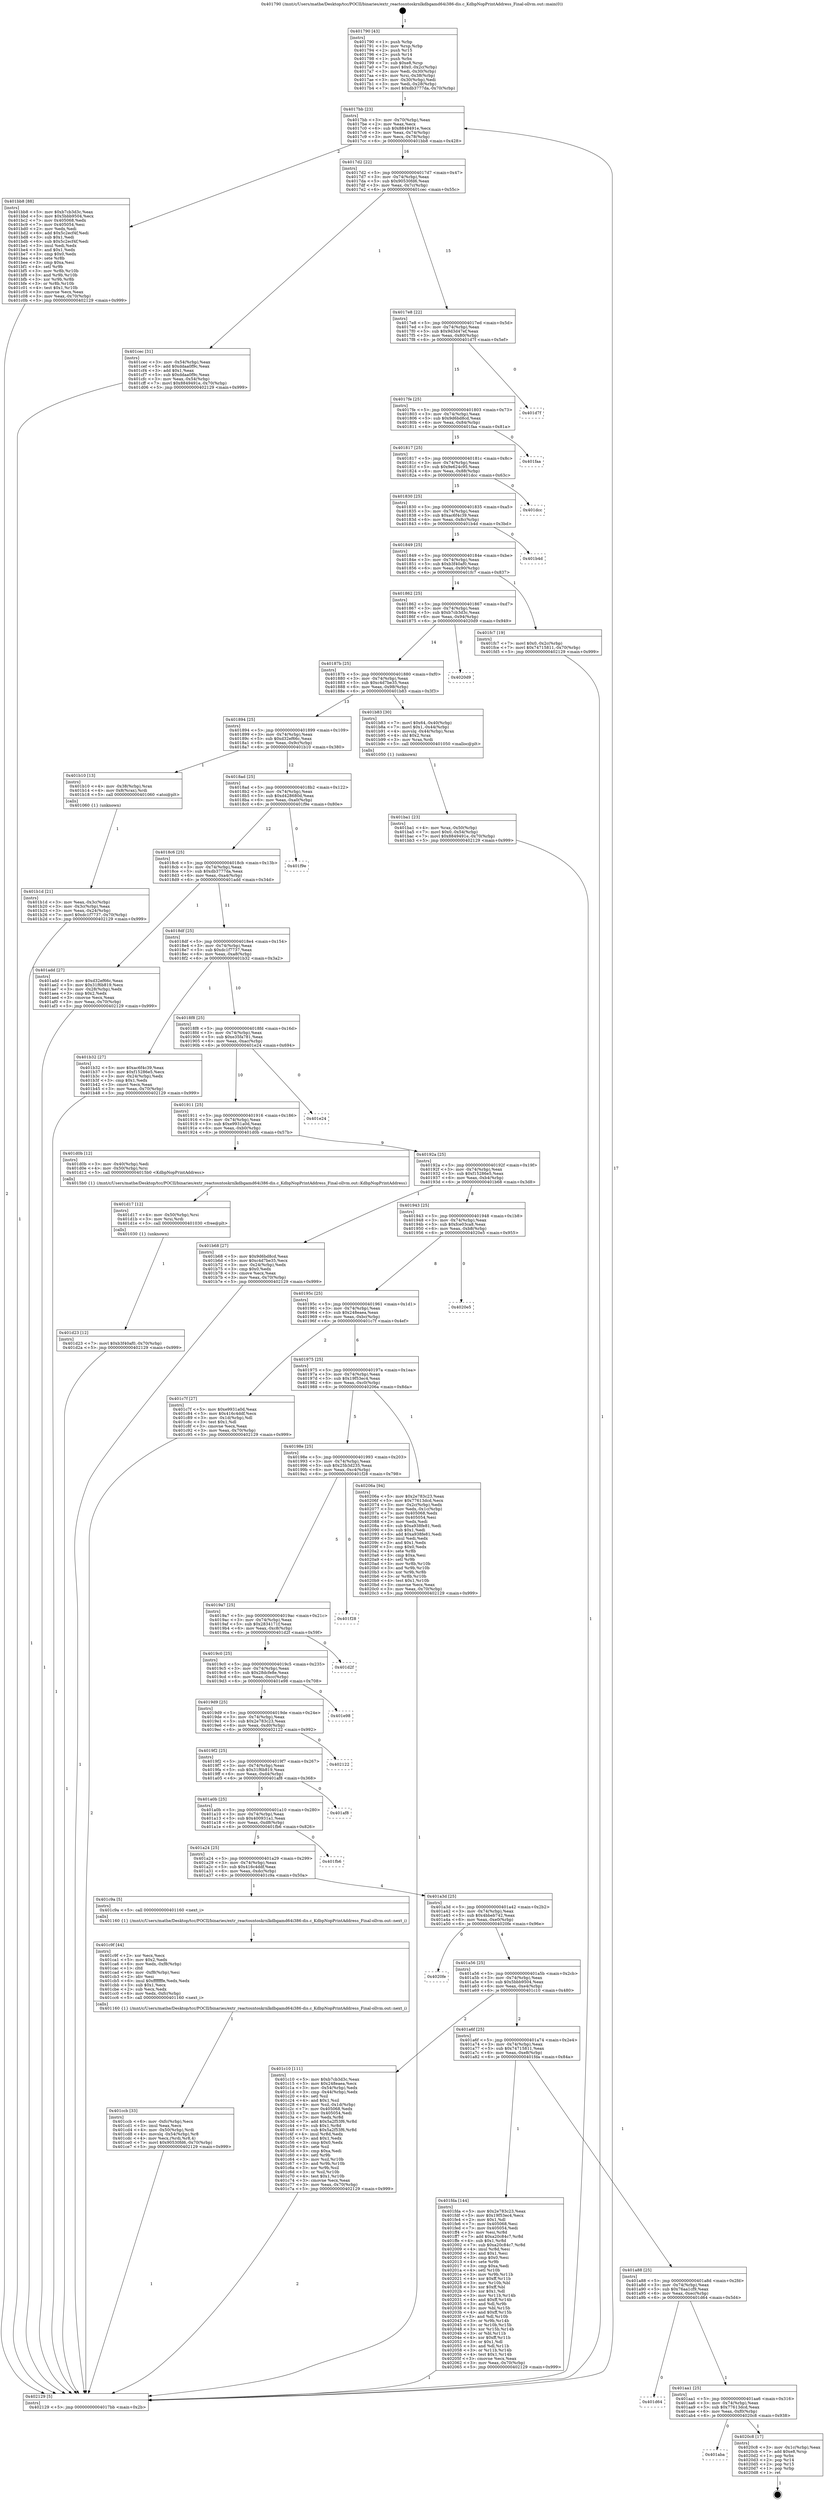 digraph "0x401790" {
  label = "0x401790 (/mnt/c/Users/mathe/Desktop/tcc/POCII/binaries/extr_reactosntoskrnlkdbgamd64i386-dis.c_KdbpNopPrintAddress_Final-ollvm.out::main(0))"
  labelloc = "t"
  node[shape=record]

  Entry [label="",width=0.3,height=0.3,shape=circle,fillcolor=black,style=filled]
  "0x4017bb" [label="{
     0x4017bb [23]\l
     | [instrs]\l
     &nbsp;&nbsp;0x4017bb \<+3\>: mov -0x70(%rbp),%eax\l
     &nbsp;&nbsp;0x4017be \<+2\>: mov %eax,%ecx\l
     &nbsp;&nbsp;0x4017c0 \<+6\>: sub $0x8849491e,%ecx\l
     &nbsp;&nbsp;0x4017c6 \<+3\>: mov %eax,-0x74(%rbp)\l
     &nbsp;&nbsp;0x4017c9 \<+3\>: mov %ecx,-0x78(%rbp)\l
     &nbsp;&nbsp;0x4017cc \<+6\>: je 0000000000401bb8 \<main+0x428\>\l
  }"]
  "0x401bb8" [label="{
     0x401bb8 [88]\l
     | [instrs]\l
     &nbsp;&nbsp;0x401bb8 \<+5\>: mov $0xb7cb3d3c,%eax\l
     &nbsp;&nbsp;0x401bbd \<+5\>: mov $0x5bbb9504,%ecx\l
     &nbsp;&nbsp;0x401bc2 \<+7\>: mov 0x405068,%edx\l
     &nbsp;&nbsp;0x401bc9 \<+7\>: mov 0x405054,%esi\l
     &nbsp;&nbsp;0x401bd0 \<+2\>: mov %edx,%edi\l
     &nbsp;&nbsp;0x401bd2 \<+6\>: add $0x5c2ecf4f,%edi\l
     &nbsp;&nbsp;0x401bd8 \<+3\>: sub $0x1,%edi\l
     &nbsp;&nbsp;0x401bdb \<+6\>: sub $0x5c2ecf4f,%edi\l
     &nbsp;&nbsp;0x401be1 \<+3\>: imul %edi,%edx\l
     &nbsp;&nbsp;0x401be4 \<+3\>: and $0x1,%edx\l
     &nbsp;&nbsp;0x401be7 \<+3\>: cmp $0x0,%edx\l
     &nbsp;&nbsp;0x401bea \<+4\>: sete %r8b\l
     &nbsp;&nbsp;0x401bee \<+3\>: cmp $0xa,%esi\l
     &nbsp;&nbsp;0x401bf1 \<+4\>: setl %r9b\l
     &nbsp;&nbsp;0x401bf5 \<+3\>: mov %r8b,%r10b\l
     &nbsp;&nbsp;0x401bf8 \<+3\>: and %r9b,%r10b\l
     &nbsp;&nbsp;0x401bfb \<+3\>: xor %r9b,%r8b\l
     &nbsp;&nbsp;0x401bfe \<+3\>: or %r8b,%r10b\l
     &nbsp;&nbsp;0x401c01 \<+4\>: test $0x1,%r10b\l
     &nbsp;&nbsp;0x401c05 \<+3\>: cmovne %ecx,%eax\l
     &nbsp;&nbsp;0x401c08 \<+3\>: mov %eax,-0x70(%rbp)\l
     &nbsp;&nbsp;0x401c0b \<+5\>: jmp 0000000000402129 \<main+0x999\>\l
  }"]
  "0x4017d2" [label="{
     0x4017d2 [22]\l
     | [instrs]\l
     &nbsp;&nbsp;0x4017d2 \<+5\>: jmp 00000000004017d7 \<main+0x47\>\l
     &nbsp;&nbsp;0x4017d7 \<+3\>: mov -0x74(%rbp),%eax\l
     &nbsp;&nbsp;0x4017da \<+5\>: sub $0x90530fd6,%eax\l
     &nbsp;&nbsp;0x4017df \<+3\>: mov %eax,-0x7c(%rbp)\l
     &nbsp;&nbsp;0x4017e2 \<+6\>: je 0000000000401cec \<main+0x55c\>\l
  }"]
  Exit [label="",width=0.3,height=0.3,shape=circle,fillcolor=black,style=filled,peripheries=2]
  "0x401cec" [label="{
     0x401cec [31]\l
     | [instrs]\l
     &nbsp;&nbsp;0x401cec \<+3\>: mov -0x54(%rbp),%eax\l
     &nbsp;&nbsp;0x401cef \<+5\>: add $0xddaa0f9c,%eax\l
     &nbsp;&nbsp;0x401cf4 \<+3\>: add $0x1,%eax\l
     &nbsp;&nbsp;0x401cf7 \<+5\>: sub $0xddaa0f9c,%eax\l
     &nbsp;&nbsp;0x401cfc \<+3\>: mov %eax,-0x54(%rbp)\l
     &nbsp;&nbsp;0x401cff \<+7\>: movl $0x8849491e,-0x70(%rbp)\l
     &nbsp;&nbsp;0x401d06 \<+5\>: jmp 0000000000402129 \<main+0x999\>\l
  }"]
  "0x4017e8" [label="{
     0x4017e8 [22]\l
     | [instrs]\l
     &nbsp;&nbsp;0x4017e8 \<+5\>: jmp 00000000004017ed \<main+0x5d\>\l
     &nbsp;&nbsp;0x4017ed \<+3\>: mov -0x74(%rbp),%eax\l
     &nbsp;&nbsp;0x4017f0 \<+5\>: sub $0x9d3d47ef,%eax\l
     &nbsp;&nbsp;0x4017f5 \<+3\>: mov %eax,-0x80(%rbp)\l
     &nbsp;&nbsp;0x4017f8 \<+6\>: je 0000000000401d7f \<main+0x5ef\>\l
  }"]
  "0x401aba" [label="{
     0x401aba\l
  }", style=dashed]
  "0x401d7f" [label="{
     0x401d7f\l
  }", style=dashed]
  "0x4017fe" [label="{
     0x4017fe [25]\l
     | [instrs]\l
     &nbsp;&nbsp;0x4017fe \<+5\>: jmp 0000000000401803 \<main+0x73\>\l
     &nbsp;&nbsp;0x401803 \<+3\>: mov -0x74(%rbp),%eax\l
     &nbsp;&nbsp;0x401806 \<+5\>: sub $0x9d6bd8cd,%eax\l
     &nbsp;&nbsp;0x40180b \<+6\>: mov %eax,-0x84(%rbp)\l
     &nbsp;&nbsp;0x401811 \<+6\>: je 0000000000401faa \<main+0x81a\>\l
  }"]
  "0x4020c8" [label="{
     0x4020c8 [17]\l
     | [instrs]\l
     &nbsp;&nbsp;0x4020c8 \<+3\>: mov -0x1c(%rbp),%eax\l
     &nbsp;&nbsp;0x4020cb \<+7\>: add $0xe8,%rsp\l
     &nbsp;&nbsp;0x4020d2 \<+1\>: pop %rbx\l
     &nbsp;&nbsp;0x4020d3 \<+2\>: pop %r14\l
     &nbsp;&nbsp;0x4020d5 \<+2\>: pop %r15\l
     &nbsp;&nbsp;0x4020d7 \<+1\>: pop %rbp\l
     &nbsp;&nbsp;0x4020d8 \<+1\>: ret\l
  }"]
  "0x401faa" [label="{
     0x401faa\l
  }", style=dashed]
  "0x401817" [label="{
     0x401817 [25]\l
     | [instrs]\l
     &nbsp;&nbsp;0x401817 \<+5\>: jmp 000000000040181c \<main+0x8c\>\l
     &nbsp;&nbsp;0x40181c \<+3\>: mov -0x74(%rbp),%eax\l
     &nbsp;&nbsp;0x40181f \<+5\>: sub $0x9e624c95,%eax\l
     &nbsp;&nbsp;0x401824 \<+6\>: mov %eax,-0x88(%rbp)\l
     &nbsp;&nbsp;0x40182a \<+6\>: je 0000000000401dcc \<main+0x63c\>\l
  }"]
  "0x401aa1" [label="{
     0x401aa1 [25]\l
     | [instrs]\l
     &nbsp;&nbsp;0x401aa1 \<+5\>: jmp 0000000000401aa6 \<main+0x316\>\l
     &nbsp;&nbsp;0x401aa6 \<+3\>: mov -0x74(%rbp),%eax\l
     &nbsp;&nbsp;0x401aa9 \<+5\>: sub $0x77613dcd,%eax\l
     &nbsp;&nbsp;0x401aae \<+6\>: mov %eax,-0xf0(%rbp)\l
     &nbsp;&nbsp;0x401ab4 \<+6\>: je 00000000004020c8 \<main+0x938\>\l
  }"]
  "0x401dcc" [label="{
     0x401dcc\l
  }", style=dashed]
  "0x401830" [label="{
     0x401830 [25]\l
     | [instrs]\l
     &nbsp;&nbsp;0x401830 \<+5\>: jmp 0000000000401835 \<main+0xa5\>\l
     &nbsp;&nbsp;0x401835 \<+3\>: mov -0x74(%rbp),%eax\l
     &nbsp;&nbsp;0x401838 \<+5\>: sub $0xac6f4c39,%eax\l
     &nbsp;&nbsp;0x40183d \<+6\>: mov %eax,-0x8c(%rbp)\l
     &nbsp;&nbsp;0x401843 \<+6\>: je 0000000000401b4d \<main+0x3bd\>\l
  }"]
  "0x401d64" [label="{
     0x401d64\l
  }", style=dashed]
  "0x401b4d" [label="{
     0x401b4d\l
  }", style=dashed]
  "0x401849" [label="{
     0x401849 [25]\l
     | [instrs]\l
     &nbsp;&nbsp;0x401849 \<+5\>: jmp 000000000040184e \<main+0xbe\>\l
     &nbsp;&nbsp;0x40184e \<+3\>: mov -0x74(%rbp),%eax\l
     &nbsp;&nbsp;0x401851 \<+5\>: sub $0xb3f40af0,%eax\l
     &nbsp;&nbsp;0x401856 \<+6\>: mov %eax,-0x90(%rbp)\l
     &nbsp;&nbsp;0x40185c \<+6\>: je 0000000000401fc7 \<main+0x837\>\l
  }"]
  "0x401a88" [label="{
     0x401a88 [25]\l
     | [instrs]\l
     &nbsp;&nbsp;0x401a88 \<+5\>: jmp 0000000000401a8d \<main+0x2fd\>\l
     &nbsp;&nbsp;0x401a8d \<+3\>: mov -0x74(%rbp),%eax\l
     &nbsp;&nbsp;0x401a90 \<+5\>: sub $0x76aa1cf9,%eax\l
     &nbsp;&nbsp;0x401a95 \<+6\>: mov %eax,-0xec(%rbp)\l
     &nbsp;&nbsp;0x401a9b \<+6\>: je 0000000000401d64 \<main+0x5d4\>\l
  }"]
  "0x401fc7" [label="{
     0x401fc7 [19]\l
     | [instrs]\l
     &nbsp;&nbsp;0x401fc7 \<+7\>: movl $0x0,-0x2c(%rbp)\l
     &nbsp;&nbsp;0x401fce \<+7\>: movl $0x74715811,-0x70(%rbp)\l
     &nbsp;&nbsp;0x401fd5 \<+5\>: jmp 0000000000402129 \<main+0x999\>\l
  }"]
  "0x401862" [label="{
     0x401862 [25]\l
     | [instrs]\l
     &nbsp;&nbsp;0x401862 \<+5\>: jmp 0000000000401867 \<main+0xd7\>\l
     &nbsp;&nbsp;0x401867 \<+3\>: mov -0x74(%rbp),%eax\l
     &nbsp;&nbsp;0x40186a \<+5\>: sub $0xb7cb3d3c,%eax\l
     &nbsp;&nbsp;0x40186f \<+6\>: mov %eax,-0x94(%rbp)\l
     &nbsp;&nbsp;0x401875 \<+6\>: je 00000000004020d9 \<main+0x949\>\l
  }"]
  "0x401fda" [label="{
     0x401fda [144]\l
     | [instrs]\l
     &nbsp;&nbsp;0x401fda \<+5\>: mov $0x2e783c23,%eax\l
     &nbsp;&nbsp;0x401fdf \<+5\>: mov $0x19f53ec4,%ecx\l
     &nbsp;&nbsp;0x401fe4 \<+2\>: mov $0x1,%dl\l
     &nbsp;&nbsp;0x401fe6 \<+7\>: mov 0x405068,%esi\l
     &nbsp;&nbsp;0x401fed \<+7\>: mov 0x405054,%edi\l
     &nbsp;&nbsp;0x401ff4 \<+3\>: mov %esi,%r8d\l
     &nbsp;&nbsp;0x401ff7 \<+7\>: add $0xa20c84c7,%r8d\l
     &nbsp;&nbsp;0x401ffe \<+4\>: sub $0x1,%r8d\l
     &nbsp;&nbsp;0x402002 \<+7\>: sub $0xa20c84c7,%r8d\l
     &nbsp;&nbsp;0x402009 \<+4\>: imul %r8d,%esi\l
     &nbsp;&nbsp;0x40200d \<+3\>: and $0x1,%esi\l
     &nbsp;&nbsp;0x402010 \<+3\>: cmp $0x0,%esi\l
     &nbsp;&nbsp;0x402013 \<+4\>: sete %r9b\l
     &nbsp;&nbsp;0x402017 \<+3\>: cmp $0xa,%edi\l
     &nbsp;&nbsp;0x40201a \<+4\>: setl %r10b\l
     &nbsp;&nbsp;0x40201e \<+3\>: mov %r9b,%r11b\l
     &nbsp;&nbsp;0x402021 \<+4\>: xor $0xff,%r11b\l
     &nbsp;&nbsp;0x402025 \<+3\>: mov %r10b,%bl\l
     &nbsp;&nbsp;0x402028 \<+3\>: xor $0xff,%bl\l
     &nbsp;&nbsp;0x40202b \<+3\>: xor $0x1,%dl\l
     &nbsp;&nbsp;0x40202e \<+3\>: mov %r11b,%r14b\l
     &nbsp;&nbsp;0x402031 \<+4\>: and $0xff,%r14b\l
     &nbsp;&nbsp;0x402035 \<+3\>: and %dl,%r9b\l
     &nbsp;&nbsp;0x402038 \<+3\>: mov %bl,%r15b\l
     &nbsp;&nbsp;0x40203b \<+4\>: and $0xff,%r15b\l
     &nbsp;&nbsp;0x40203f \<+3\>: and %dl,%r10b\l
     &nbsp;&nbsp;0x402042 \<+3\>: or %r9b,%r14b\l
     &nbsp;&nbsp;0x402045 \<+3\>: or %r10b,%r15b\l
     &nbsp;&nbsp;0x402048 \<+3\>: xor %r15b,%r14b\l
     &nbsp;&nbsp;0x40204b \<+3\>: or %bl,%r11b\l
     &nbsp;&nbsp;0x40204e \<+4\>: xor $0xff,%r11b\l
     &nbsp;&nbsp;0x402052 \<+3\>: or $0x1,%dl\l
     &nbsp;&nbsp;0x402055 \<+3\>: and %dl,%r11b\l
     &nbsp;&nbsp;0x402058 \<+3\>: or %r11b,%r14b\l
     &nbsp;&nbsp;0x40205b \<+4\>: test $0x1,%r14b\l
     &nbsp;&nbsp;0x40205f \<+3\>: cmovne %ecx,%eax\l
     &nbsp;&nbsp;0x402062 \<+3\>: mov %eax,-0x70(%rbp)\l
     &nbsp;&nbsp;0x402065 \<+5\>: jmp 0000000000402129 \<main+0x999\>\l
  }"]
  "0x4020d9" [label="{
     0x4020d9\l
  }", style=dashed]
  "0x40187b" [label="{
     0x40187b [25]\l
     | [instrs]\l
     &nbsp;&nbsp;0x40187b \<+5\>: jmp 0000000000401880 \<main+0xf0\>\l
     &nbsp;&nbsp;0x401880 \<+3\>: mov -0x74(%rbp),%eax\l
     &nbsp;&nbsp;0x401883 \<+5\>: sub $0xc4d7be35,%eax\l
     &nbsp;&nbsp;0x401888 \<+6\>: mov %eax,-0x98(%rbp)\l
     &nbsp;&nbsp;0x40188e \<+6\>: je 0000000000401b83 \<main+0x3f3\>\l
  }"]
  "0x401d23" [label="{
     0x401d23 [12]\l
     | [instrs]\l
     &nbsp;&nbsp;0x401d23 \<+7\>: movl $0xb3f40af0,-0x70(%rbp)\l
     &nbsp;&nbsp;0x401d2a \<+5\>: jmp 0000000000402129 \<main+0x999\>\l
  }"]
  "0x401b83" [label="{
     0x401b83 [30]\l
     | [instrs]\l
     &nbsp;&nbsp;0x401b83 \<+7\>: movl $0x64,-0x40(%rbp)\l
     &nbsp;&nbsp;0x401b8a \<+7\>: movl $0x1,-0x44(%rbp)\l
     &nbsp;&nbsp;0x401b91 \<+4\>: movslq -0x44(%rbp),%rax\l
     &nbsp;&nbsp;0x401b95 \<+4\>: shl $0x2,%rax\l
     &nbsp;&nbsp;0x401b99 \<+3\>: mov %rax,%rdi\l
     &nbsp;&nbsp;0x401b9c \<+5\>: call 0000000000401050 \<malloc@plt\>\l
     | [calls]\l
     &nbsp;&nbsp;0x401050 \{1\} (unknown)\l
  }"]
  "0x401894" [label="{
     0x401894 [25]\l
     | [instrs]\l
     &nbsp;&nbsp;0x401894 \<+5\>: jmp 0000000000401899 \<main+0x109\>\l
     &nbsp;&nbsp;0x401899 \<+3\>: mov -0x74(%rbp),%eax\l
     &nbsp;&nbsp;0x40189c \<+5\>: sub $0xd32ef66c,%eax\l
     &nbsp;&nbsp;0x4018a1 \<+6\>: mov %eax,-0x9c(%rbp)\l
     &nbsp;&nbsp;0x4018a7 \<+6\>: je 0000000000401b10 \<main+0x380\>\l
  }"]
  "0x401d17" [label="{
     0x401d17 [12]\l
     | [instrs]\l
     &nbsp;&nbsp;0x401d17 \<+4\>: mov -0x50(%rbp),%rsi\l
     &nbsp;&nbsp;0x401d1b \<+3\>: mov %rsi,%rdi\l
     &nbsp;&nbsp;0x401d1e \<+5\>: call 0000000000401030 \<free@plt\>\l
     | [calls]\l
     &nbsp;&nbsp;0x401030 \{1\} (unknown)\l
  }"]
  "0x401b10" [label="{
     0x401b10 [13]\l
     | [instrs]\l
     &nbsp;&nbsp;0x401b10 \<+4\>: mov -0x38(%rbp),%rax\l
     &nbsp;&nbsp;0x401b14 \<+4\>: mov 0x8(%rax),%rdi\l
     &nbsp;&nbsp;0x401b18 \<+5\>: call 0000000000401060 \<atoi@plt\>\l
     | [calls]\l
     &nbsp;&nbsp;0x401060 \{1\} (unknown)\l
  }"]
  "0x4018ad" [label="{
     0x4018ad [25]\l
     | [instrs]\l
     &nbsp;&nbsp;0x4018ad \<+5\>: jmp 00000000004018b2 \<main+0x122\>\l
     &nbsp;&nbsp;0x4018b2 \<+3\>: mov -0x74(%rbp),%eax\l
     &nbsp;&nbsp;0x4018b5 \<+5\>: sub $0xd428680d,%eax\l
     &nbsp;&nbsp;0x4018ba \<+6\>: mov %eax,-0xa0(%rbp)\l
     &nbsp;&nbsp;0x4018c0 \<+6\>: je 0000000000401f9e \<main+0x80e\>\l
  }"]
  "0x401ccb" [label="{
     0x401ccb [33]\l
     | [instrs]\l
     &nbsp;&nbsp;0x401ccb \<+6\>: mov -0xfc(%rbp),%ecx\l
     &nbsp;&nbsp;0x401cd1 \<+3\>: imul %eax,%ecx\l
     &nbsp;&nbsp;0x401cd4 \<+4\>: mov -0x50(%rbp),%rdi\l
     &nbsp;&nbsp;0x401cd8 \<+4\>: movslq -0x54(%rbp),%r8\l
     &nbsp;&nbsp;0x401cdc \<+4\>: mov %ecx,(%rdi,%r8,4)\l
     &nbsp;&nbsp;0x401ce0 \<+7\>: movl $0x90530fd6,-0x70(%rbp)\l
     &nbsp;&nbsp;0x401ce7 \<+5\>: jmp 0000000000402129 \<main+0x999\>\l
  }"]
  "0x401f9e" [label="{
     0x401f9e\l
  }", style=dashed]
  "0x4018c6" [label="{
     0x4018c6 [25]\l
     | [instrs]\l
     &nbsp;&nbsp;0x4018c6 \<+5\>: jmp 00000000004018cb \<main+0x13b\>\l
     &nbsp;&nbsp;0x4018cb \<+3\>: mov -0x74(%rbp),%eax\l
     &nbsp;&nbsp;0x4018ce \<+5\>: sub $0xdb3777da,%eax\l
     &nbsp;&nbsp;0x4018d3 \<+6\>: mov %eax,-0xa4(%rbp)\l
     &nbsp;&nbsp;0x4018d9 \<+6\>: je 0000000000401add \<main+0x34d\>\l
  }"]
  "0x401c9f" [label="{
     0x401c9f [44]\l
     | [instrs]\l
     &nbsp;&nbsp;0x401c9f \<+2\>: xor %ecx,%ecx\l
     &nbsp;&nbsp;0x401ca1 \<+5\>: mov $0x2,%edx\l
     &nbsp;&nbsp;0x401ca6 \<+6\>: mov %edx,-0xf8(%rbp)\l
     &nbsp;&nbsp;0x401cac \<+1\>: cltd\l
     &nbsp;&nbsp;0x401cad \<+6\>: mov -0xf8(%rbp),%esi\l
     &nbsp;&nbsp;0x401cb3 \<+2\>: idiv %esi\l
     &nbsp;&nbsp;0x401cb5 \<+6\>: imul $0xfffffffe,%edx,%edx\l
     &nbsp;&nbsp;0x401cbb \<+3\>: sub $0x1,%ecx\l
     &nbsp;&nbsp;0x401cbe \<+2\>: sub %ecx,%edx\l
     &nbsp;&nbsp;0x401cc0 \<+6\>: mov %edx,-0xfc(%rbp)\l
     &nbsp;&nbsp;0x401cc6 \<+5\>: call 0000000000401160 \<next_i\>\l
     | [calls]\l
     &nbsp;&nbsp;0x401160 \{1\} (/mnt/c/Users/mathe/Desktop/tcc/POCII/binaries/extr_reactosntoskrnlkdbgamd64i386-dis.c_KdbpNopPrintAddress_Final-ollvm.out::next_i)\l
  }"]
  "0x401add" [label="{
     0x401add [27]\l
     | [instrs]\l
     &nbsp;&nbsp;0x401add \<+5\>: mov $0xd32ef66c,%eax\l
     &nbsp;&nbsp;0x401ae2 \<+5\>: mov $0x31f6b819,%ecx\l
     &nbsp;&nbsp;0x401ae7 \<+3\>: mov -0x28(%rbp),%edx\l
     &nbsp;&nbsp;0x401aea \<+3\>: cmp $0x2,%edx\l
     &nbsp;&nbsp;0x401aed \<+3\>: cmovne %ecx,%eax\l
     &nbsp;&nbsp;0x401af0 \<+3\>: mov %eax,-0x70(%rbp)\l
     &nbsp;&nbsp;0x401af3 \<+5\>: jmp 0000000000402129 \<main+0x999\>\l
  }"]
  "0x4018df" [label="{
     0x4018df [25]\l
     | [instrs]\l
     &nbsp;&nbsp;0x4018df \<+5\>: jmp 00000000004018e4 \<main+0x154\>\l
     &nbsp;&nbsp;0x4018e4 \<+3\>: mov -0x74(%rbp),%eax\l
     &nbsp;&nbsp;0x4018e7 \<+5\>: sub $0xdc1f7737,%eax\l
     &nbsp;&nbsp;0x4018ec \<+6\>: mov %eax,-0xa8(%rbp)\l
     &nbsp;&nbsp;0x4018f2 \<+6\>: je 0000000000401b32 \<main+0x3a2\>\l
  }"]
  "0x402129" [label="{
     0x402129 [5]\l
     | [instrs]\l
     &nbsp;&nbsp;0x402129 \<+5\>: jmp 00000000004017bb \<main+0x2b\>\l
  }"]
  "0x401790" [label="{
     0x401790 [43]\l
     | [instrs]\l
     &nbsp;&nbsp;0x401790 \<+1\>: push %rbp\l
     &nbsp;&nbsp;0x401791 \<+3\>: mov %rsp,%rbp\l
     &nbsp;&nbsp;0x401794 \<+2\>: push %r15\l
     &nbsp;&nbsp;0x401796 \<+2\>: push %r14\l
     &nbsp;&nbsp;0x401798 \<+1\>: push %rbx\l
     &nbsp;&nbsp;0x401799 \<+7\>: sub $0xe8,%rsp\l
     &nbsp;&nbsp;0x4017a0 \<+7\>: movl $0x0,-0x2c(%rbp)\l
     &nbsp;&nbsp;0x4017a7 \<+3\>: mov %edi,-0x30(%rbp)\l
     &nbsp;&nbsp;0x4017aa \<+4\>: mov %rsi,-0x38(%rbp)\l
     &nbsp;&nbsp;0x4017ae \<+3\>: mov -0x30(%rbp),%edi\l
     &nbsp;&nbsp;0x4017b1 \<+3\>: mov %edi,-0x28(%rbp)\l
     &nbsp;&nbsp;0x4017b4 \<+7\>: movl $0xdb3777da,-0x70(%rbp)\l
  }"]
  "0x401b1d" [label="{
     0x401b1d [21]\l
     | [instrs]\l
     &nbsp;&nbsp;0x401b1d \<+3\>: mov %eax,-0x3c(%rbp)\l
     &nbsp;&nbsp;0x401b20 \<+3\>: mov -0x3c(%rbp),%eax\l
     &nbsp;&nbsp;0x401b23 \<+3\>: mov %eax,-0x24(%rbp)\l
     &nbsp;&nbsp;0x401b26 \<+7\>: movl $0xdc1f7737,-0x70(%rbp)\l
     &nbsp;&nbsp;0x401b2d \<+5\>: jmp 0000000000402129 \<main+0x999\>\l
  }"]
  "0x401a6f" [label="{
     0x401a6f [25]\l
     | [instrs]\l
     &nbsp;&nbsp;0x401a6f \<+5\>: jmp 0000000000401a74 \<main+0x2e4\>\l
     &nbsp;&nbsp;0x401a74 \<+3\>: mov -0x74(%rbp),%eax\l
     &nbsp;&nbsp;0x401a77 \<+5\>: sub $0x74715811,%eax\l
     &nbsp;&nbsp;0x401a7c \<+6\>: mov %eax,-0xe8(%rbp)\l
     &nbsp;&nbsp;0x401a82 \<+6\>: je 0000000000401fda \<main+0x84a\>\l
  }"]
  "0x401b32" [label="{
     0x401b32 [27]\l
     | [instrs]\l
     &nbsp;&nbsp;0x401b32 \<+5\>: mov $0xac6f4c39,%eax\l
     &nbsp;&nbsp;0x401b37 \<+5\>: mov $0xf15286e5,%ecx\l
     &nbsp;&nbsp;0x401b3c \<+3\>: mov -0x24(%rbp),%edx\l
     &nbsp;&nbsp;0x401b3f \<+3\>: cmp $0x1,%edx\l
     &nbsp;&nbsp;0x401b42 \<+3\>: cmovl %ecx,%eax\l
     &nbsp;&nbsp;0x401b45 \<+3\>: mov %eax,-0x70(%rbp)\l
     &nbsp;&nbsp;0x401b48 \<+5\>: jmp 0000000000402129 \<main+0x999\>\l
  }"]
  "0x4018f8" [label="{
     0x4018f8 [25]\l
     | [instrs]\l
     &nbsp;&nbsp;0x4018f8 \<+5\>: jmp 00000000004018fd \<main+0x16d\>\l
     &nbsp;&nbsp;0x4018fd \<+3\>: mov -0x74(%rbp),%eax\l
     &nbsp;&nbsp;0x401900 \<+5\>: sub $0xe35fa781,%eax\l
     &nbsp;&nbsp;0x401905 \<+6\>: mov %eax,-0xac(%rbp)\l
     &nbsp;&nbsp;0x40190b \<+6\>: je 0000000000401e24 \<main+0x694\>\l
  }"]
  "0x401c10" [label="{
     0x401c10 [111]\l
     | [instrs]\l
     &nbsp;&nbsp;0x401c10 \<+5\>: mov $0xb7cb3d3c,%eax\l
     &nbsp;&nbsp;0x401c15 \<+5\>: mov $0x248eaea,%ecx\l
     &nbsp;&nbsp;0x401c1a \<+3\>: mov -0x54(%rbp),%edx\l
     &nbsp;&nbsp;0x401c1d \<+3\>: cmp -0x44(%rbp),%edx\l
     &nbsp;&nbsp;0x401c20 \<+4\>: setl %sil\l
     &nbsp;&nbsp;0x401c24 \<+4\>: and $0x1,%sil\l
     &nbsp;&nbsp;0x401c28 \<+4\>: mov %sil,-0x1d(%rbp)\l
     &nbsp;&nbsp;0x401c2c \<+7\>: mov 0x405068,%edx\l
     &nbsp;&nbsp;0x401c33 \<+7\>: mov 0x405054,%edi\l
     &nbsp;&nbsp;0x401c3a \<+3\>: mov %edx,%r8d\l
     &nbsp;&nbsp;0x401c3d \<+7\>: add $0x5a2f53f6,%r8d\l
     &nbsp;&nbsp;0x401c44 \<+4\>: sub $0x1,%r8d\l
     &nbsp;&nbsp;0x401c48 \<+7\>: sub $0x5a2f53f6,%r8d\l
     &nbsp;&nbsp;0x401c4f \<+4\>: imul %r8d,%edx\l
     &nbsp;&nbsp;0x401c53 \<+3\>: and $0x1,%edx\l
     &nbsp;&nbsp;0x401c56 \<+3\>: cmp $0x0,%edx\l
     &nbsp;&nbsp;0x401c59 \<+4\>: sete %sil\l
     &nbsp;&nbsp;0x401c5d \<+3\>: cmp $0xa,%edi\l
     &nbsp;&nbsp;0x401c60 \<+4\>: setl %r9b\l
     &nbsp;&nbsp;0x401c64 \<+3\>: mov %sil,%r10b\l
     &nbsp;&nbsp;0x401c67 \<+3\>: and %r9b,%r10b\l
     &nbsp;&nbsp;0x401c6a \<+3\>: xor %r9b,%sil\l
     &nbsp;&nbsp;0x401c6d \<+3\>: or %sil,%r10b\l
     &nbsp;&nbsp;0x401c70 \<+4\>: test $0x1,%r10b\l
     &nbsp;&nbsp;0x401c74 \<+3\>: cmovne %ecx,%eax\l
     &nbsp;&nbsp;0x401c77 \<+3\>: mov %eax,-0x70(%rbp)\l
     &nbsp;&nbsp;0x401c7a \<+5\>: jmp 0000000000402129 \<main+0x999\>\l
  }"]
  "0x401e24" [label="{
     0x401e24\l
  }", style=dashed]
  "0x401911" [label="{
     0x401911 [25]\l
     | [instrs]\l
     &nbsp;&nbsp;0x401911 \<+5\>: jmp 0000000000401916 \<main+0x186\>\l
     &nbsp;&nbsp;0x401916 \<+3\>: mov -0x74(%rbp),%eax\l
     &nbsp;&nbsp;0x401919 \<+5\>: sub $0xe9931a0d,%eax\l
     &nbsp;&nbsp;0x40191e \<+6\>: mov %eax,-0xb0(%rbp)\l
     &nbsp;&nbsp;0x401924 \<+6\>: je 0000000000401d0b \<main+0x57b\>\l
  }"]
  "0x401a56" [label="{
     0x401a56 [25]\l
     | [instrs]\l
     &nbsp;&nbsp;0x401a56 \<+5\>: jmp 0000000000401a5b \<main+0x2cb\>\l
     &nbsp;&nbsp;0x401a5b \<+3\>: mov -0x74(%rbp),%eax\l
     &nbsp;&nbsp;0x401a5e \<+5\>: sub $0x5bbb9504,%eax\l
     &nbsp;&nbsp;0x401a63 \<+6\>: mov %eax,-0xe4(%rbp)\l
     &nbsp;&nbsp;0x401a69 \<+6\>: je 0000000000401c10 \<main+0x480\>\l
  }"]
  "0x401d0b" [label="{
     0x401d0b [12]\l
     | [instrs]\l
     &nbsp;&nbsp;0x401d0b \<+3\>: mov -0x40(%rbp),%edi\l
     &nbsp;&nbsp;0x401d0e \<+4\>: mov -0x50(%rbp),%rsi\l
     &nbsp;&nbsp;0x401d12 \<+5\>: call 00000000004015b0 \<KdbpNopPrintAddress\>\l
     | [calls]\l
     &nbsp;&nbsp;0x4015b0 \{1\} (/mnt/c/Users/mathe/Desktop/tcc/POCII/binaries/extr_reactosntoskrnlkdbgamd64i386-dis.c_KdbpNopPrintAddress_Final-ollvm.out::KdbpNopPrintAddress)\l
  }"]
  "0x40192a" [label="{
     0x40192a [25]\l
     | [instrs]\l
     &nbsp;&nbsp;0x40192a \<+5\>: jmp 000000000040192f \<main+0x19f\>\l
     &nbsp;&nbsp;0x40192f \<+3\>: mov -0x74(%rbp),%eax\l
     &nbsp;&nbsp;0x401932 \<+5\>: sub $0xf15286e5,%eax\l
     &nbsp;&nbsp;0x401937 \<+6\>: mov %eax,-0xb4(%rbp)\l
     &nbsp;&nbsp;0x40193d \<+6\>: je 0000000000401b68 \<main+0x3d8\>\l
  }"]
  "0x4020fe" [label="{
     0x4020fe\l
  }", style=dashed]
  "0x401b68" [label="{
     0x401b68 [27]\l
     | [instrs]\l
     &nbsp;&nbsp;0x401b68 \<+5\>: mov $0x9d6bd8cd,%eax\l
     &nbsp;&nbsp;0x401b6d \<+5\>: mov $0xc4d7be35,%ecx\l
     &nbsp;&nbsp;0x401b72 \<+3\>: mov -0x24(%rbp),%edx\l
     &nbsp;&nbsp;0x401b75 \<+3\>: cmp $0x0,%edx\l
     &nbsp;&nbsp;0x401b78 \<+3\>: cmove %ecx,%eax\l
     &nbsp;&nbsp;0x401b7b \<+3\>: mov %eax,-0x70(%rbp)\l
     &nbsp;&nbsp;0x401b7e \<+5\>: jmp 0000000000402129 \<main+0x999\>\l
  }"]
  "0x401943" [label="{
     0x401943 [25]\l
     | [instrs]\l
     &nbsp;&nbsp;0x401943 \<+5\>: jmp 0000000000401948 \<main+0x1b8\>\l
     &nbsp;&nbsp;0x401948 \<+3\>: mov -0x74(%rbp),%eax\l
     &nbsp;&nbsp;0x40194b \<+5\>: sub $0xfce03ca8,%eax\l
     &nbsp;&nbsp;0x401950 \<+6\>: mov %eax,-0xb8(%rbp)\l
     &nbsp;&nbsp;0x401956 \<+6\>: je 00000000004020e5 \<main+0x955\>\l
  }"]
  "0x401ba1" [label="{
     0x401ba1 [23]\l
     | [instrs]\l
     &nbsp;&nbsp;0x401ba1 \<+4\>: mov %rax,-0x50(%rbp)\l
     &nbsp;&nbsp;0x401ba5 \<+7\>: movl $0x0,-0x54(%rbp)\l
     &nbsp;&nbsp;0x401bac \<+7\>: movl $0x8849491e,-0x70(%rbp)\l
     &nbsp;&nbsp;0x401bb3 \<+5\>: jmp 0000000000402129 \<main+0x999\>\l
  }"]
  "0x401a3d" [label="{
     0x401a3d [25]\l
     | [instrs]\l
     &nbsp;&nbsp;0x401a3d \<+5\>: jmp 0000000000401a42 \<main+0x2b2\>\l
     &nbsp;&nbsp;0x401a42 \<+3\>: mov -0x74(%rbp),%eax\l
     &nbsp;&nbsp;0x401a45 \<+5\>: sub $0x4bbeb742,%eax\l
     &nbsp;&nbsp;0x401a4a \<+6\>: mov %eax,-0xe0(%rbp)\l
     &nbsp;&nbsp;0x401a50 \<+6\>: je 00000000004020fe \<main+0x96e\>\l
  }"]
  "0x4020e5" [label="{
     0x4020e5\l
  }", style=dashed]
  "0x40195c" [label="{
     0x40195c [25]\l
     | [instrs]\l
     &nbsp;&nbsp;0x40195c \<+5\>: jmp 0000000000401961 \<main+0x1d1\>\l
     &nbsp;&nbsp;0x401961 \<+3\>: mov -0x74(%rbp),%eax\l
     &nbsp;&nbsp;0x401964 \<+5\>: sub $0x248eaea,%eax\l
     &nbsp;&nbsp;0x401969 \<+6\>: mov %eax,-0xbc(%rbp)\l
     &nbsp;&nbsp;0x40196f \<+6\>: je 0000000000401c7f \<main+0x4ef\>\l
  }"]
  "0x401c9a" [label="{
     0x401c9a [5]\l
     | [instrs]\l
     &nbsp;&nbsp;0x401c9a \<+5\>: call 0000000000401160 \<next_i\>\l
     | [calls]\l
     &nbsp;&nbsp;0x401160 \{1\} (/mnt/c/Users/mathe/Desktop/tcc/POCII/binaries/extr_reactosntoskrnlkdbgamd64i386-dis.c_KdbpNopPrintAddress_Final-ollvm.out::next_i)\l
  }"]
  "0x401c7f" [label="{
     0x401c7f [27]\l
     | [instrs]\l
     &nbsp;&nbsp;0x401c7f \<+5\>: mov $0xe9931a0d,%eax\l
     &nbsp;&nbsp;0x401c84 \<+5\>: mov $0x416c4ddf,%ecx\l
     &nbsp;&nbsp;0x401c89 \<+3\>: mov -0x1d(%rbp),%dl\l
     &nbsp;&nbsp;0x401c8c \<+3\>: test $0x1,%dl\l
     &nbsp;&nbsp;0x401c8f \<+3\>: cmovne %ecx,%eax\l
     &nbsp;&nbsp;0x401c92 \<+3\>: mov %eax,-0x70(%rbp)\l
     &nbsp;&nbsp;0x401c95 \<+5\>: jmp 0000000000402129 \<main+0x999\>\l
  }"]
  "0x401975" [label="{
     0x401975 [25]\l
     | [instrs]\l
     &nbsp;&nbsp;0x401975 \<+5\>: jmp 000000000040197a \<main+0x1ea\>\l
     &nbsp;&nbsp;0x40197a \<+3\>: mov -0x74(%rbp),%eax\l
     &nbsp;&nbsp;0x40197d \<+5\>: sub $0x19f53ec4,%eax\l
     &nbsp;&nbsp;0x401982 \<+6\>: mov %eax,-0xc0(%rbp)\l
     &nbsp;&nbsp;0x401988 \<+6\>: je 000000000040206a \<main+0x8da\>\l
  }"]
  "0x401a24" [label="{
     0x401a24 [25]\l
     | [instrs]\l
     &nbsp;&nbsp;0x401a24 \<+5\>: jmp 0000000000401a29 \<main+0x299\>\l
     &nbsp;&nbsp;0x401a29 \<+3\>: mov -0x74(%rbp),%eax\l
     &nbsp;&nbsp;0x401a2c \<+5\>: sub $0x416c4ddf,%eax\l
     &nbsp;&nbsp;0x401a31 \<+6\>: mov %eax,-0xdc(%rbp)\l
     &nbsp;&nbsp;0x401a37 \<+6\>: je 0000000000401c9a \<main+0x50a\>\l
  }"]
  "0x40206a" [label="{
     0x40206a [94]\l
     | [instrs]\l
     &nbsp;&nbsp;0x40206a \<+5\>: mov $0x2e783c23,%eax\l
     &nbsp;&nbsp;0x40206f \<+5\>: mov $0x77613dcd,%ecx\l
     &nbsp;&nbsp;0x402074 \<+3\>: mov -0x2c(%rbp),%edx\l
     &nbsp;&nbsp;0x402077 \<+3\>: mov %edx,-0x1c(%rbp)\l
     &nbsp;&nbsp;0x40207a \<+7\>: mov 0x405068,%edx\l
     &nbsp;&nbsp;0x402081 \<+7\>: mov 0x405054,%esi\l
     &nbsp;&nbsp;0x402088 \<+2\>: mov %edx,%edi\l
     &nbsp;&nbsp;0x40208a \<+6\>: sub $0xa938fe81,%edi\l
     &nbsp;&nbsp;0x402090 \<+3\>: sub $0x1,%edi\l
     &nbsp;&nbsp;0x402093 \<+6\>: add $0xa938fe81,%edi\l
     &nbsp;&nbsp;0x402099 \<+3\>: imul %edi,%edx\l
     &nbsp;&nbsp;0x40209c \<+3\>: and $0x1,%edx\l
     &nbsp;&nbsp;0x40209f \<+3\>: cmp $0x0,%edx\l
     &nbsp;&nbsp;0x4020a2 \<+4\>: sete %r8b\l
     &nbsp;&nbsp;0x4020a6 \<+3\>: cmp $0xa,%esi\l
     &nbsp;&nbsp;0x4020a9 \<+4\>: setl %r9b\l
     &nbsp;&nbsp;0x4020ad \<+3\>: mov %r8b,%r10b\l
     &nbsp;&nbsp;0x4020b0 \<+3\>: and %r9b,%r10b\l
     &nbsp;&nbsp;0x4020b3 \<+3\>: xor %r9b,%r8b\l
     &nbsp;&nbsp;0x4020b6 \<+3\>: or %r8b,%r10b\l
     &nbsp;&nbsp;0x4020b9 \<+4\>: test $0x1,%r10b\l
     &nbsp;&nbsp;0x4020bd \<+3\>: cmovne %ecx,%eax\l
     &nbsp;&nbsp;0x4020c0 \<+3\>: mov %eax,-0x70(%rbp)\l
     &nbsp;&nbsp;0x4020c3 \<+5\>: jmp 0000000000402129 \<main+0x999\>\l
  }"]
  "0x40198e" [label="{
     0x40198e [25]\l
     | [instrs]\l
     &nbsp;&nbsp;0x40198e \<+5\>: jmp 0000000000401993 \<main+0x203\>\l
     &nbsp;&nbsp;0x401993 \<+3\>: mov -0x74(%rbp),%eax\l
     &nbsp;&nbsp;0x401996 \<+5\>: sub $0x25b3d235,%eax\l
     &nbsp;&nbsp;0x40199b \<+6\>: mov %eax,-0xc4(%rbp)\l
     &nbsp;&nbsp;0x4019a1 \<+6\>: je 0000000000401f28 \<main+0x798\>\l
  }"]
  "0x401fb6" [label="{
     0x401fb6\l
  }", style=dashed]
  "0x401f28" [label="{
     0x401f28\l
  }", style=dashed]
  "0x4019a7" [label="{
     0x4019a7 [25]\l
     | [instrs]\l
     &nbsp;&nbsp;0x4019a7 \<+5\>: jmp 00000000004019ac \<main+0x21c\>\l
     &nbsp;&nbsp;0x4019ac \<+3\>: mov -0x74(%rbp),%eax\l
     &nbsp;&nbsp;0x4019af \<+5\>: sub $0x2834171f,%eax\l
     &nbsp;&nbsp;0x4019b4 \<+6\>: mov %eax,-0xc8(%rbp)\l
     &nbsp;&nbsp;0x4019ba \<+6\>: je 0000000000401d2f \<main+0x59f\>\l
  }"]
  "0x401a0b" [label="{
     0x401a0b [25]\l
     | [instrs]\l
     &nbsp;&nbsp;0x401a0b \<+5\>: jmp 0000000000401a10 \<main+0x280\>\l
     &nbsp;&nbsp;0x401a10 \<+3\>: mov -0x74(%rbp),%eax\l
     &nbsp;&nbsp;0x401a13 \<+5\>: sub $0x400931a1,%eax\l
     &nbsp;&nbsp;0x401a18 \<+6\>: mov %eax,-0xd8(%rbp)\l
     &nbsp;&nbsp;0x401a1e \<+6\>: je 0000000000401fb6 \<main+0x826\>\l
  }"]
  "0x401d2f" [label="{
     0x401d2f\l
  }", style=dashed]
  "0x4019c0" [label="{
     0x4019c0 [25]\l
     | [instrs]\l
     &nbsp;&nbsp;0x4019c0 \<+5\>: jmp 00000000004019c5 \<main+0x235\>\l
     &nbsp;&nbsp;0x4019c5 \<+3\>: mov -0x74(%rbp),%eax\l
     &nbsp;&nbsp;0x4019c8 \<+5\>: sub $0x28dcfe8e,%eax\l
     &nbsp;&nbsp;0x4019cd \<+6\>: mov %eax,-0xcc(%rbp)\l
     &nbsp;&nbsp;0x4019d3 \<+6\>: je 0000000000401e98 \<main+0x708\>\l
  }"]
  "0x401af8" [label="{
     0x401af8\l
  }", style=dashed]
  "0x401e98" [label="{
     0x401e98\l
  }", style=dashed]
  "0x4019d9" [label="{
     0x4019d9 [25]\l
     | [instrs]\l
     &nbsp;&nbsp;0x4019d9 \<+5\>: jmp 00000000004019de \<main+0x24e\>\l
     &nbsp;&nbsp;0x4019de \<+3\>: mov -0x74(%rbp),%eax\l
     &nbsp;&nbsp;0x4019e1 \<+5\>: sub $0x2e783c23,%eax\l
     &nbsp;&nbsp;0x4019e6 \<+6\>: mov %eax,-0xd0(%rbp)\l
     &nbsp;&nbsp;0x4019ec \<+6\>: je 0000000000402122 \<main+0x992\>\l
  }"]
  "0x4019f2" [label="{
     0x4019f2 [25]\l
     | [instrs]\l
     &nbsp;&nbsp;0x4019f2 \<+5\>: jmp 00000000004019f7 \<main+0x267\>\l
     &nbsp;&nbsp;0x4019f7 \<+3\>: mov -0x74(%rbp),%eax\l
     &nbsp;&nbsp;0x4019fa \<+5\>: sub $0x31f6b819,%eax\l
     &nbsp;&nbsp;0x4019ff \<+6\>: mov %eax,-0xd4(%rbp)\l
     &nbsp;&nbsp;0x401a05 \<+6\>: je 0000000000401af8 \<main+0x368\>\l
  }"]
  "0x402122" [label="{
     0x402122\l
  }", style=dashed]
  Entry -> "0x401790" [label=" 1"]
  "0x4017bb" -> "0x401bb8" [label=" 2"]
  "0x4017bb" -> "0x4017d2" [label=" 16"]
  "0x4020c8" -> Exit [label=" 1"]
  "0x4017d2" -> "0x401cec" [label=" 1"]
  "0x4017d2" -> "0x4017e8" [label=" 15"]
  "0x401aa1" -> "0x401aba" [label=" 0"]
  "0x4017e8" -> "0x401d7f" [label=" 0"]
  "0x4017e8" -> "0x4017fe" [label=" 15"]
  "0x401aa1" -> "0x4020c8" [label=" 1"]
  "0x4017fe" -> "0x401faa" [label=" 0"]
  "0x4017fe" -> "0x401817" [label=" 15"]
  "0x401a88" -> "0x401aa1" [label=" 1"]
  "0x401817" -> "0x401dcc" [label=" 0"]
  "0x401817" -> "0x401830" [label=" 15"]
  "0x401a88" -> "0x401d64" [label=" 0"]
  "0x401830" -> "0x401b4d" [label=" 0"]
  "0x401830" -> "0x401849" [label=" 15"]
  "0x40206a" -> "0x402129" [label=" 1"]
  "0x401849" -> "0x401fc7" [label=" 1"]
  "0x401849" -> "0x401862" [label=" 14"]
  "0x401fda" -> "0x402129" [label=" 1"]
  "0x401862" -> "0x4020d9" [label=" 0"]
  "0x401862" -> "0x40187b" [label=" 14"]
  "0x401a6f" -> "0x401a88" [label=" 1"]
  "0x40187b" -> "0x401b83" [label=" 1"]
  "0x40187b" -> "0x401894" [label=" 13"]
  "0x401a6f" -> "0x401fda" [label=" 1"]
  "0x401894" -> "0x401b10" [label=" 1"]
  "0x401894" -> "0x4018ad" [label=" 12"]
  "0x401fc7" -> "0x402129" [label=" 1"]
  "0x4018ad" -> "0x401f9e" [label=" 0"]
  "0x4018ad" -> "0x4018c6" [label=" 12"]
  "0x401d23" -> "0x402129" [label=" 1"]
  "0x4018c6" -> "0x401add" [label=" 1"]
  "0x4018c6" -> "0x4018df" [label=" 11"]
  "0x401add" -> "0x402129" [label=" 1"]
  "0x401790" -> "0x4017bb" [label=" 1"]
  "0x402129" -> "0x4017bb" [label=" 17"]
  "0x401b10" -> "0x401b1d" [label=" 1"]
  "0x401b1d" -> "0x402129" [label=" 1"]
  "0x401d17" -> "0x401d23" [label=" 1"]
  "0x4018df" -> "0x401b32" [label=" 1"]
  "0x4018df" -> "0x4018f8" [label=" 10"]
  "0x401b32" -> "0x402129" [label=" 1"]
  "0x401d0b" -> "0x401d17" [label=" 1"]
  "0x4018f8" -> "0x401e24" [label=" 0"]
  "0x4018f8" -> "0x401911" [label=" 10"]
  "0x401cec" -> "0x402129" [label=" 1"]
  "0x401911" -> "0x401d0b" [label=" 1"]
  "0x401911" -> "0x40192a" [label=" 9"]
  "0x401c9f" -> "0x401ccb" [label=" 1"]
  "0x40192a" -> "0x401b68" [label=" 1"]
  "0x40192a" -> "0x401943" [label=" 8"]
  "0x401b68" -> "0x402129" [label=" 1"]
  "0x401b83" -> "0x401ba1" [label=" 1"]
  "0x401ba1" -> "0x402129" [label=" 1"]
  "0x401bb8" -> "0x402129" [label=" 2"]
  "0x401c9a" -> "0x401c9f" [label=" 1"]
  "0x401943" -> "0x4020e5" [label=" 0"]
  "0x401943" -> "0x40195c" [label=" 8"]
  "0x401c10" -> "0x402129" [label=" 2"]
  "0x40195c" -> "0x401c7f" [label=" 2"]
  "0x40195c" -> "0x401975" [label=" 6"]
  "0x401a56" -> "0x401a6f" [label=" 2"]
  "0x401975" -> "0x40206a" [label=" 1"]
  "0x401975" -> "0x40198e" [label=" 5"]
  "0x401ccb" -> "0x402129" [label=" 1"]
  "0x40198e" -> "0x401f28" [label=" 0"]
  "0x40198e" -> "0x4019a7" [label=" 5"]
  "0x401a3d" -> "0x401a56" [label=" 4"]
  "0x4019a7" -> "0x401d2f" [label=" 0"]
  "0x4019a7" -> "0x4019c0" [label=" 5"]
  "0x401c7f" -> "0x402129" [label=" 2"]
  "0x4019c0" -> "0x401e98" [label=" 0"]
  "0x4019c0" -> "0x4019d9" [label=" 5"]
  "0x401a24" -> "0x401a3d" [label=" 4"]
  "0x4019d9" -> "0x402122" [label=" 0"]
  "0x4019d9" -> "0x4019f2" [label=" 5"]
  "0x401a24" -> "0x401c9a" [label=" 1"]
  "0x4019f2" -> "0x401af8" [label=" 0"]
  "0x4019f2" -> "0x401a0b" [label=" 5"]
  "0x401a3d" -> "0x4020fe" [label=" 0"]
  "0x401a0b" -> "0x401fb6" [label=" 0"]
  "0x401a0b" -> "0x401a24" [label=" 5"]
  "0x401a56" -> "0x401c10" [label=" 2"]
}
